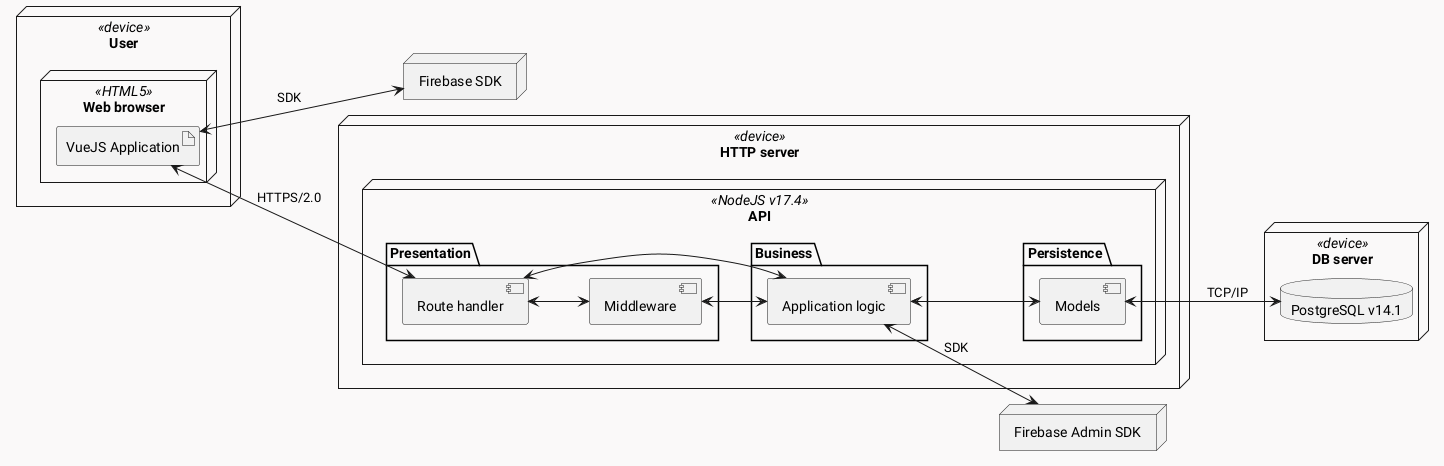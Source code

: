 @startuml Deployment diagram
skinparam backgroundColor #FAF9F9
skinparam DefaultFontName Roboto
skinparam style strictuml
left to right direction

node "User" <<device>> {
node "Web browser" <<HTML5>> {
artifact "VueJS Application" as app
}
}

node "DB server" <<device>> {
database "PostgreSQL v14.1" as db
}

node "Firebase SDK" as sdk
node "Firebase Admin SDK" as admin_sdk

node "HTTP server" <<device>> as http {
node "API" <<NodeJS v17.4>> as api {
package Presentation {
component Middleware as middleware
component "Route handler" as routes
}
package Business {
component "Application logic" as logic
}
package Persistence {
component Models as models
}
}
}

app <--> routes: HTTPS/2.0
routes <--> middleware
routes <--> logic
middleware <--> logic
app <--> sdk: SDK
logic <--> admin_sdk: SDK
logic <--> models
models <--> db : "TCP/IP"
@enduml

